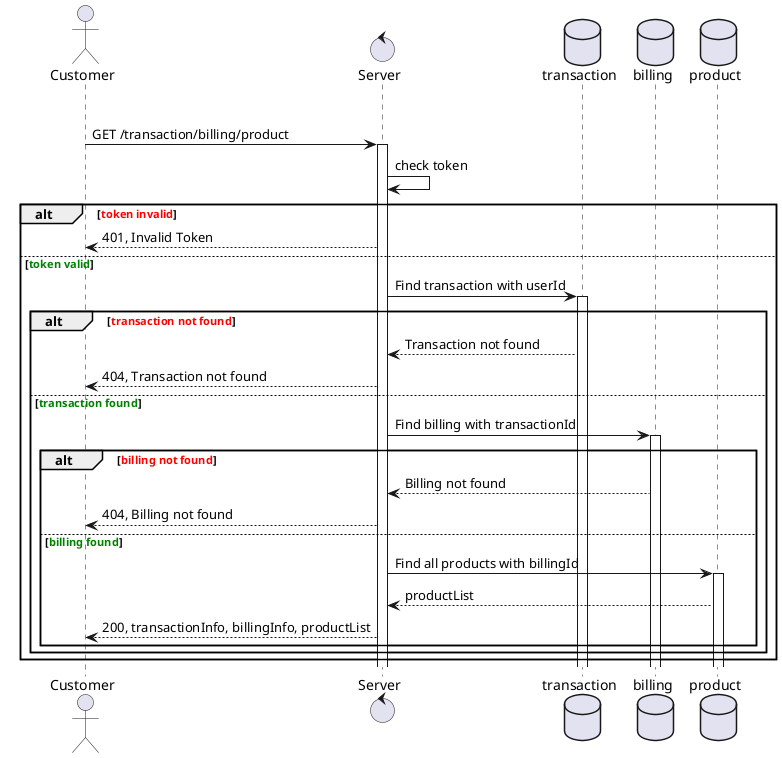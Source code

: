 @startuml Read transaction, billing linked with product

actor Customer
control Server
database transaction
database billing
database product

opt read transaction, billing linked with product
  Customer -> Server: GET /transaction/billing/product
  activate Server
  Server -> Server: check token
  alt <font color="Red">token invalid</font>
    Customer <-- Server: 401, Invalid Token
  else <font color="Green">token valid</font>
    Server -> transaction: Find transaction with userId
    activate transaction
    alt <font color="Red">transaction not found</font>
      Server <-- transaction: Transaction not found
      Customer <-- Server: 404, Transaction not found
    else <font color="Green">transaction found</font>
      Server -> billing: Find billing with transactionId
      activate billing
      alt <font color="Red">billing not found</font>
        Server <-- billing: Billing not found
        Customer <-- Server: 404, Billing not found
      else <font color="Green">billing found</font>
        Server -> product: Find all products with billingId
        activate product
        Server <-- product: productList
        Customer <-- Server: 200, transactionInfo, billingInfo, productList
    end
  end
end


@enduml